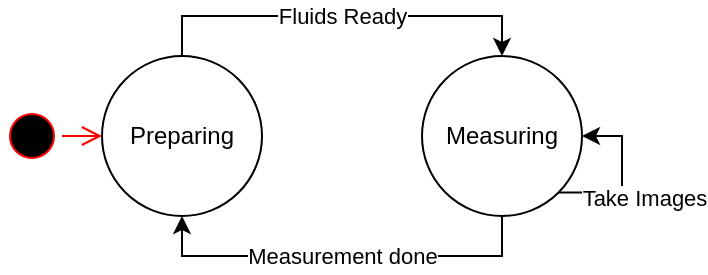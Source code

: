 <mxfile version="20.2.8" type="device"><diagram id="XXYlpw1lKdivVI0UyLFy" name="Page-1"><mxGraphModel dx="729" dy="366" grid="1" gridSize="10" guides="1" tooltips="1" connect="1" arrows="1" fold="1" page="1" pageScale="1" pageWidth="827" pageHeight="1169" math="0" shadow="0"><root><mxCell id="0"/><mxCell id="1" parent="0"/><mxCell id="1yVehdUCiw7WJt-MS97b-9" style="edgeStyle=orthogonalEdgeStyle;rounded=0;orthogonalLoop=1;jettySize=auto;html=1;exitX=0.5;exitY=1;exitDx=0;exitDy=0;entryX=0.5;entryY=1;entryDx=0;entryDy=0;" edge="1" parent="1" source="1yVehdUCiw7WJt-MS97b-1" target="1yVehdUCiw7WJt-MS97b-8"><mxGeometry relative="1" as="geometry"><Array as="points"><mxPoint x="410" y="380"/><mxPoint x="250" y="380"/></Array></mxGeometry></mxCell><mxCell id="1yVehdUCiw7WJt-MS97b-10" value="Measurement done" style="edgeLabel;html=1;align=center;verticalAlign=middle;resizable=0;points=[];" vertex="1" connectable="0" parent="1yVehdUCiw7WJt-MS97b-9"><mxGeometry x="0.644" y="-3" relative="1" as="geometry"><mxPoint x="64" y="3" as="offset"/></mxGeometry></mxCell><mxCell id="1yVehdUCiw7WJt-MS97b-18" style="edgeStyle=orthogonalEdgeStyle;rounded=0;orthogonalLoop=1;jettySize=auto;html=1;exitX=1;exitY=1;exitDx=0;exitDy=0;entryX=1;entryY=1;entryDx=0;entryDy=0;" edge="1" parent="1" source="1yVehdUCiw7WJt-MS97b-1" target="1yVehdUCiw7WJt-MS97b-1"><mxGeometry relative="1" as="geometry"><mxPoint x="460" y="260" as="targetPoint"/></mxGeometry></mxCell><mxCell id="1yVehdUCiw7WJt-MS97b-19" style="edgeStyle=orthogonalEdgeStyle;rounded=0;orthogonalLoop=1;jettySize=auto;html=1;exitX=1;exitY=1;exitDx=0;exitDy=0;entryX=1;entryY=1;entryDx=0;entryDy=0;" edge="1" parent="1" source="1yVehdUCiw7WJt-MS97b-1" target="1yVehdUCiw7WJt-MS97b-1"><mxGeometry relative="1" as="geometry"><mxPoint x="460" y="270" as="targetPoint"/></mxGeometry></mxCell><mxCell id="1yVehdUCiw7WJt-MS97b-20" style="edgeStyle=orthogonalEdgeStyle;rounded=0;orthogonalLoop=1;jettySize=auto;html=1;exitX=1;exitY=1;exitDx=0;exitDy=0;entryX=1;entryY=0.5;entryDx=0;entryDy=0;" edge="1" parent="1" source="1yVehdUCiw7WJt-MS97b-1" target="1yVehdUCiw7WJt-MS97b-1"><mxGeometry relative="1" as="geometry"><mxPoint x="460" y="280" as="targetPoint"/><Array as="points"><mxPoint x="470" y="348"/><mxPoint x="470" y="320"/></Array></mxGeometry></mxCell><mxCell id="1yVehdUCiw7WJt-MS97b-21" value="Take Images" style="edgeLabel;html=1;align=center;verticalAlign=middle;resizable=0;points=[];" vertex="1" connectable="0" parent="1yVehdUCiw7WJt-MS97b-20"><mxGeometry x="-0.251" y="-2" relative="1" as="geometry"><mxPoint x="12" as="offset"/></mxGeometry></mxCell><mxCell id="1yVehdUCiw7WJt-MS97b-1" value="Measuring" style="ellipse;whiteSpace=wrap;html=1;aspect=fixed;" vertex="1" parent="1"><mxGeometry x="370" y="280" width="80" height="80" as="geometry"/></mxCell><mxCell id="1yVehdUCiw7WJt-MS97b-11" style="edgeStyle=orthogonalEdgeStyle;rounded=0;orthogonalLoop=1;jettySize=auto;html=1;exitX=0.5;exitY=0;exitDx=0;exitDy=0;entryX=0.5;entryY=0;entryDx=0;entryDy=0;" edge="1" parent="1" source="1yVehdUCiw7WJt-MS97b-8" target="1yVehdUCiw7WJt-MS97b-1"><mxGeometry relative="1" as="geometry"><mxPoint x="360" y="270" as="targetPoint"/></mxGeometry></mxCell><mxCell id="1yVehdUCiw7WJt-MS97b-12" value="Fluids Ready" style="edgeLabel;html=1;align=center;verticalAlign=middle;resizable=0;points=[];" vertex="1" connectable="0" parent="1yVehdUCiw7WJt-MS97b-11"><mxGeometry x="-0.264" relative="1" as="geometry"><mxPoint x="26" as="offset"/></mxGeometry></mxCell><mxCell id="1yVehdUCiw7WJt-MS97b-8" value="Preparing" style="ellipse;whiteSpace=wrap;html=1;aspect=fixed;" vertex="1" parent="1"><mxGeometry x="210" y="280" width="80" height="80" as="geometry"/></mxCell><mxCell id="1yVehdUCiw7WJt-MS97b-16" value="" style="ellipse;html=1;shape=startState;fillColor=#000000;strokeColor=#ff0000;rotation=90;" vertex="1" parent="1"><mxGeometry x="160" y="305" width="30" height="30" as="geometry"/></mxCell><mxCell id="1yVehdUCiw7WJt-MS97b-17" value="" style="edgeStyle=orthogonalEdgeStyle;html=1;verticalAlign=bottom;endArrow=open;endSize=8;strokeColor=#ff0000;rounded=0;entryX=0;entryY=0.5;entryDx=0;entryDy=0;exitX=0.5;exitY=0;exitDx=0;exitDy=0;" edge="1" parent="1" source="1yVehdUCiw7WJt-MS97b-16" target="1yVehdUCiw7WJt-MS97b-8"><mxGeometry relative="1" as="geometry"><mxPoint x="415" y="320" as="targetPoint"/><mxPoint x="415" y="260" as="sourcePoint"/></mxGeometry></mxCell></root></mxGraphModel></diagram></mxfile>